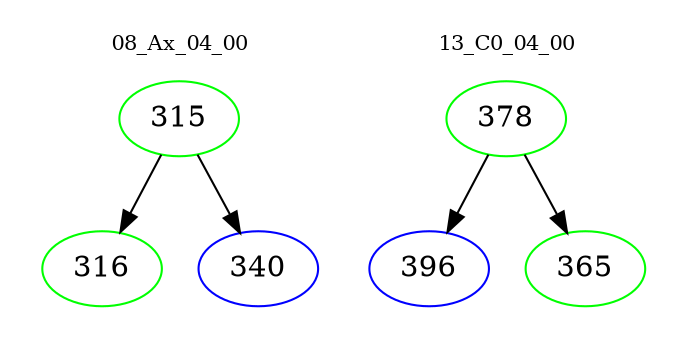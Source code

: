 digraph{
subgraph cluster_0 {
color = white
label = "08_Ax_04_00";
fontsize=10;
T0_315 [label="315", color="green"]
T0_315 -> T0_316 [color="black"]
T0_316 [label="316", color="green"]
T0_315 -> T0_340 [color="black"]
T0_340 [label="340", color="blue"]
}
subgraph cluster_1 {
color = white
label = "13_C0_04_00";
fontsize=10;
T1_378 [label="378", color="green"]
T1_378 -> T1_396 [color="black"]
T1_396 [label="396", color="blue"]
T1_378 -> T1_365 [color="black"]
T1_365 [label="365", color="green"]
}
}
